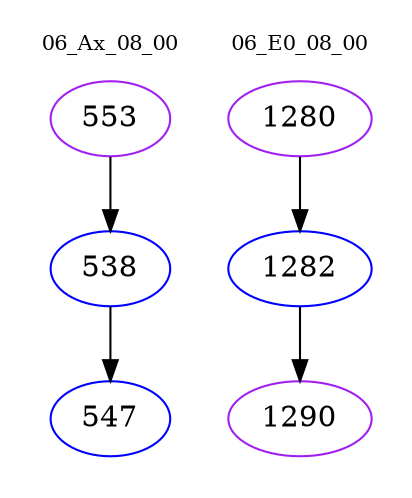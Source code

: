 digraph{
subgraph cluster_0 {
color = white
label = "06_Ax_08_00";
fontsize=10;
T0_553 [label="553", color="purple"]
T0_553 -> T0_538 [color="black"]
T0_538 [label="538", color="blue"]
T0_538 -> T0_547 [color="black"]
T0_547 [label="547", color="blue"]
}
subgraph cluster_1 {
color = white
label = "06_E0_08_00";
fontsize=10;
T1_1280 [label="1280", color="purple"]
T1_1280 -> T1_1282 [color="black"]
T1_1282 [label="1282", color="blue"]
T1_1282 -> T1_1290 [color="black"]
T1_1290 [label="1290", color="purple"]
}
}
